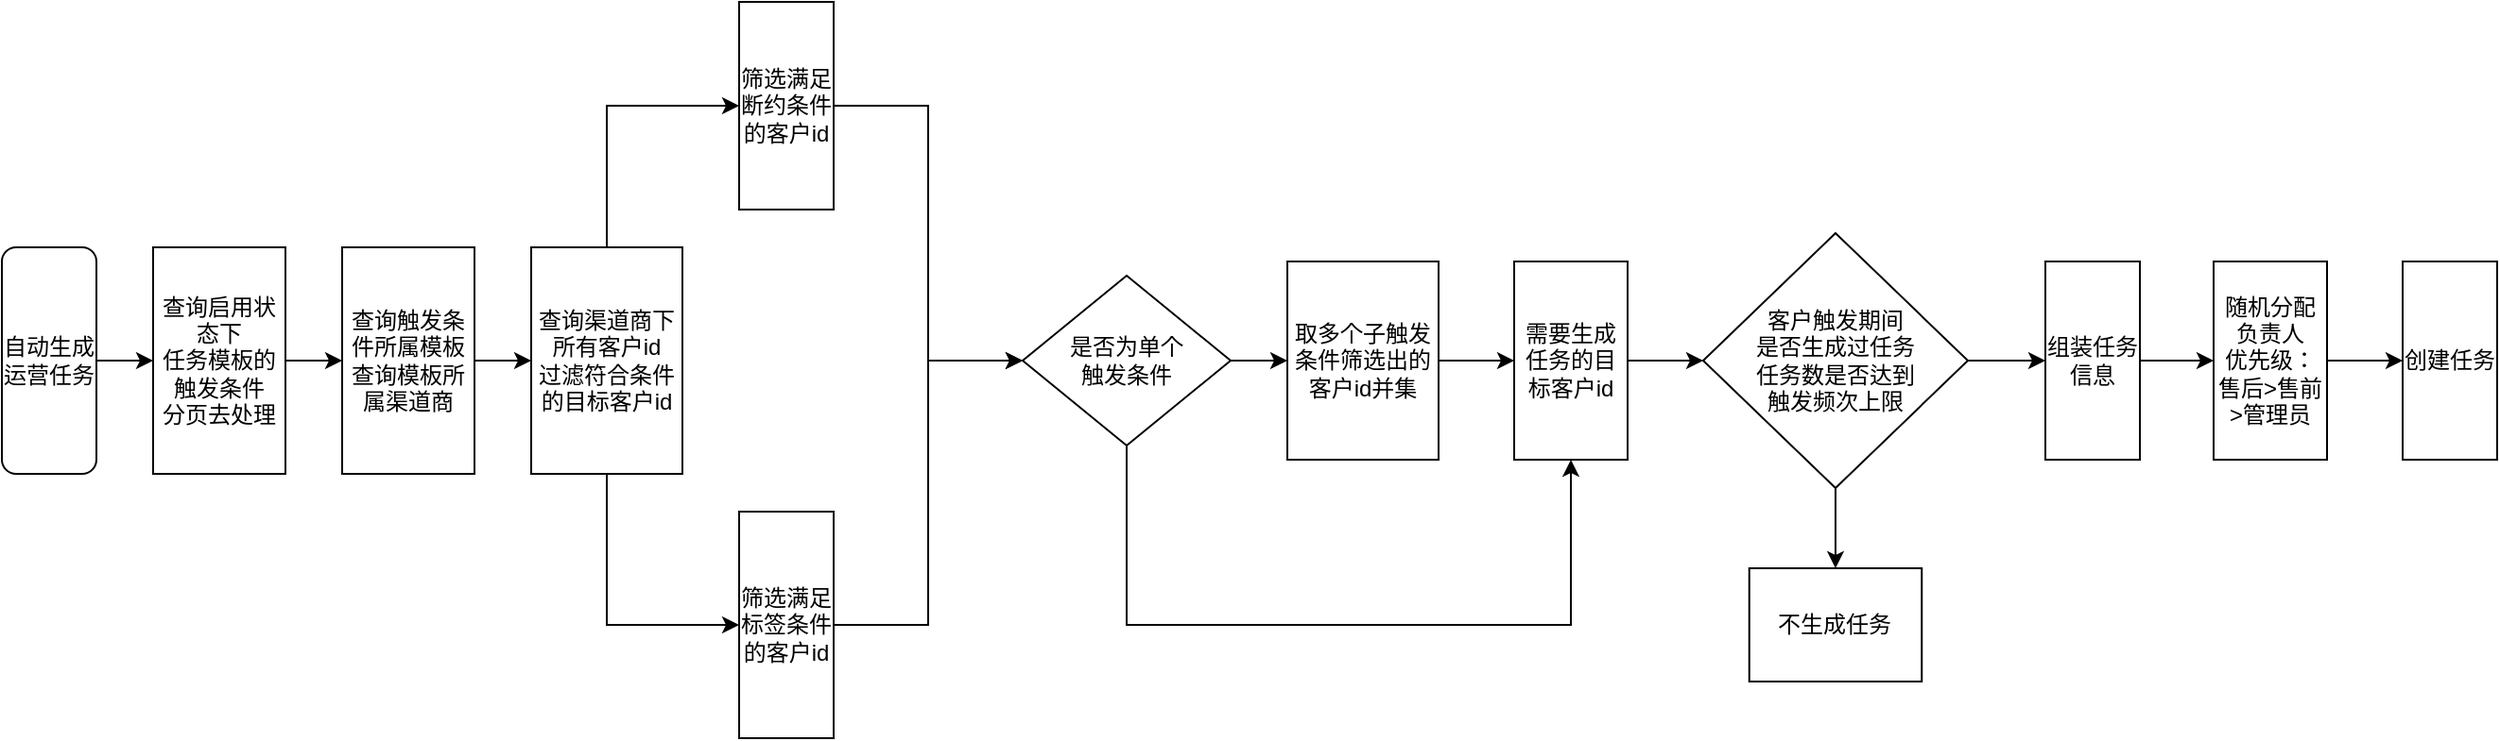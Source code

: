 <mxfile version="12.8.2" type="github"><diagram id="3Wh6ztW_ydWoCx_m_JJ4" name="第 1 页"><mxGraphModel dx="1426" dy="722" grid="1" gridSize="10" guides="1" tooltips="1" connect="1" arrows="1" fold="1" page="1" pageScale="1" pageWidth="827" pageHeight="1169" math="0" shadow="0"><root><mxCell id="0"/><mxCell id="1" parent="0"/><mxCell id="UR_d2A2pO-AxSZEn4ICj-1" value="" style="edgeStyle=orthogonalEdgeStyle;rounded=0;orthogonalLoop=1;jettySize=auto;html=1;" edge="1" parent="1" source="UR_d2A2pO-AxSZEn4ICj-2" target="UR_d2A2pO-AxSZEn4ICj-4"><mxGeometry relative="1" as="geometry"/></mxCell><mxCell id="UR_d2A2pO-AxSZEn4ICj-2" value="自动生成运营任务" style="rounded=1;whiteSpace=wrap;html=1;" vertex="1" parent="1"><mxGeometry x="40" y="230" width="50" height="120" as="geometry"/></mxCell><mxCell id="UR_d2A2pO-AxSZEn4ICj-3" value="" style="edgeStyle=orthogonalEdgeStyle;rounded=0;orthogonalLoop=1;jettySize=auto;html=1;" edge="1" parent="1" source="UR_d2A2pO-AxSZEn4ICj-4" target="UR_d2A2pO-AxSZEn4ICj-6"><mxGeometry relative="1" as="geometry"/></mxCell><mxCell id="UR_d2A2pO-AxSZEn4ICj-4" value="查询启用状态下&lt;br&gt;任务模板的触发条件&lt;br&gt;分页去处理" style="rounded=0;whiteSpace=wrap;html=1;" vertex="1" parent="1"><mxGeometry x="120" y="230" width="70" height="120" as="geometry"/></mxCell><mxCell id="UR_d2A2pO-AxSZEn4ICj-5" value="" style="edgeStyle=orthogonalEdgeStyle;rounded=0;orthogonalLoop=1;jettySize=auto;html=1;" edge="1" parent="1" source="UR_d2A2pO-AxSZEn4ICj-6" target="UR_d2A2pO-AxSZEn4ICj-10"><mxGeometry relative="1" as="geometry"/></mxCell><mxCell id="UR_d2A2pO-AxSZEn4ICj-6" value="查询触发条件所属模板&lt;br&gt;查询模板所属渠道商" style="rounded=0;whiteSpace=wrap;html=1;" vertex="1" parent="1"><mxGeometry x="220" y="230" width="70" height="120" as="geometry"/></mxCell><mxCell id="UR_d2A2pO-AxSZEn4ICj-7" value="" style="edgeStyle=orthogonalEdgeStyle;rounded=0;orthogonalLoop=1;jettySize=auto;html=1;exitX=0.5;exitY=1;exitDx=0;exitDy=0;entryX=0;entryY=0.5;entryDx=0;entryDy=0;" edge="1" parent="1" source="UR_d2A2pO-AxSZEn4ICj-10" target="UR_d2A2pO-AxSZEn4ICj-11"><mxGeometry relative="1" as="geometry"/></mxCell><mxCell id="UR_d2A2pO-AxSZEn4ICj-8" style="edgeStyle=orthogonalEdgeStyle;rounded=0;orthogonalLoop=1;jettySize=auto;html=1;exitX=0.5;exitY=0;exitDx=0;exitDy=0;entryX=0;entryY=0.5;entryDx=0;entryDy=0;" edge="1" parent="1" source="UR_d2A2pO-AxSZEn4ICj-10" target="UR_d2A2pO-AxSZEn4ICj-13"><mxGeometry relative="1" as="geometry"/></mxCell><mxCell id="UR_d2A2pO-AxSZEn4ICj-9" value="" style="edgeStyle=orthogonalEdgeStyle;rounded=0;orthogonalLoop=1;jettySize=auto;html=1;exitX=1;exitY=0.5;exitDx=0;exitDy=0;entryX=0;entryY=0.5;entryDx=0;entryDy=0;" edge="1" parent="1" source="UR_d2A2pO-AxSZEn4ICj-11" target="UR_d2A2pO-AxSZEn4ICj-16"><mxGeometry relative="1" as="geometry"><mxPoint x="390" y="560" as="targetPoint"/></mxGeometry></mxCell><mxCell id="UR_d2A2pO-AxSZEn4ICj-10" value="查询渠道商下所有客户id&lt;br&gt;过滤符合条件的目标客户id" style="rounded=0;whiteSpace=wrap;html=1;" vertex="1" parent="1"><mxGeometry x="320" y="230" width="80" height="120" as="geometry"/></mxCell><mxCell id="UR_d2A2pO-AxSZEn4ICj-11" value="筛选满足标签条件的客户id" style="rounded=0;whiteSpace=wrap;html=1;" vertex="1" parent="1"><mxGeometry x="430" y="370" width="50" height="120" as="geometry"/></mxCell><mxCell id="UR_d2A2pO-AxSZEn4ICj-12" style="edgeStyle=orthogonalEdgeStyle;rounded=0;orthogonalLoop=1;jettySize=auto;html=1;exitX=1;exitY=0.5;exitDx=0;exitDy=0;entryX=0;entryY=0.5;entryDx=0;entryDy=0;" edge="1" parent="1" source="UR_d2A2pO-AxSZEn4ICj-13" target="UR_d2A2pO-AxSZEn4ICj-16"><mxGeometry relative="1" as="geometry"><mxPoint x="390" y="560" as="targetPoint"/></mxGeometry></mxCell><mxCell id="UR_d2A2pO-AxSZEn4ICj-13" value="筛选满足断约条件的客户id" style="rounded=0;whiteSpace=wrap;html=1;" vertex="1" parent="1"><mxGeometry x="430" y="100" width="50" height="110" as="geometry"/></mxCell><mxCell id="UR_d2A2pO-AxSZEn4ICj-14" value="" style="edgeStyle=orthogonalEdgeStyle;rounded=0;orthogonalLoop=1;jettySize=auto;html=1;entryX=0;entryY=0.5;entryDx=0;entryDy=0;" edge="1" parent="1" source="UR_d2A2pO-AxSZEn4ICj-16" target="UR_d2A2pO-AxSZEn4ICj-18"><mxGeometry relative="1" as="geometry"><mxPoint x="430" y="720" as="targetPoint"/></mxGeometry></mxCell><mxCell id="UR_d2A2pO-AxSZEn4ICj-30" style="edgeStyle=orthogonalEdgeStyle;rounded=0;orthogonalLoop=1;jettySize=auto;html=1;exitX=0.5;exitY=1;exitDx=0;exitDy=0;entryX=0.5;entryY=1;entryDx=0;entryDy=0;" edge="1" parent="1" source="UR_d2A2pO-AxSZEn4ICj-16" target="UR_d2A2pO-AxSZEn4ICj-20"><mxGeometry relative="1" as="geometry"><Array as="points"><mxPoint x="635" y="430"/><mxPoint x="870" y="430"/></Array></mxGeometry></mxCell><mxCell id="UR_d2A2pO-AxSZEn4ICj-16" value="是否为单个&lt;br&gt;触发条件" style="rhombus;whiteSpace=wrap;html=1;rounded=0;" vertex="1" parent="1"><mxGeometry x="580" y="245" width="110" height="90" as="geometry"/></mxCell><mxCell id="UR_d2A2pO-AxSZEn4ICj-17" value="" style="edgeStyle=orthogonalEdgeStyle;rounded=0;orthogonalLoop=1;jettySize=auto;html=1;" edge="1" parent="1" source="UR_d2A2pO-AxSZEn4ICj-18" target="UR_d2A2pO-AxSZEn4ICj-20"><mxGeometry relative="1" as="geometry"/></mxCell><mxCell id="UR_d2A2pO-AxSZEn4ICj-18" value="取多个子触发条件筛选出的&lt;br&gt;客户id并集" style="rounded=0;whiteSpace=wrap;html=1;" vertex="1" parent="1"><mxGeometry x="720" y="237.5" width="80" height="105" as="geometry"/></mxCell><mxCell id="UR_d2A2pO-AxSZEn4ICj-19" value="" style="edgeStyle=orthogonalEdgeStyle;rounded=0;orthogonalLoop=1;jettySize=auto;html=1;entryX=0;entryY=0.5;entryDx=0;entryDy=0;" edge="1" parent="1" source="UR_d2A2pO-AxSZEn4ICj-20" target="UR_d2A2pO-AxSZEn4ICj-22"><mxGeometry relative="1" as="geometry"><mxPoint x="430" y="900" as="targetPoint"/></mxGeometry></mxCell><mxCell id="UR_d2A2pO-AxSZEn4ICj-20" value="需要生成任务的目标客户id" style="rounded=0;whiteSpace=wrap;html=1;" vertex="1" parent="1"><mxGeometry x="840" y="237.5" width="60" height="105" as="geometry"/></mxCell><mxCell id="UR_d2A2pO-AxSZEn4ICj-21" value="" style="edgeStyle=orthogonalEdgeStyle;rounded=0;orthogonalLoop=1;jettySize=auto;html=1;entryX=0;entryY=0.5;entryDx=0;entryDy=0;" edge="1" parent="1" source="UR_d2A2pO-AxSZEn4ICj-22" target="UR_d2A2pO-AxSZEn4ICj-24"><mxGeometry relative="1" as="geometry"><mxPoint x="430" y="1020" as="targetPoint"/></mxGeometry></mxCell><mxCell id="UR_d2A2pO-AxSZEn4ICj-29" style="edgeStyle=orthogonalEdgeStyle;rounded=0;orthogonalLoop=1;jettySize=auto;html=1;exitX=0.5;exitY=1;exitDx=0;exitDy=0;entryX=0.5;entryY=0;entryDx=0;entryDy=0;" edge="1" parent="1" source="UR_d2A2pO-AxSZEn4ICj-22" target="UR_d2A2pO-AxSZEn4ICj-28"><mxGeometry relative="1" as="geometry"/></mxCell><mxCell id="UR_d2A2pO-AxSZEn4ICj-22" value="客户触发期间&lt;br&gt;是否生成过任务&lt;br&gt;任务数是否达到&lt;br&gt;触发频次上限" style="rhombus;whiteSpace=wrap;html=1;rounded=0;" vertex="1" parent="1"><mxGeometry x="939.99" y="222.5" width="140" height="135" as="geometry"/></mxCell><mxCell id="UR_d2A2pO-AxSZEn4ICj-23" value="" style="edgeStyle=orthogonalEdgeStyle;rounded=0;orthogonalLoop=1;jettySize=auto;html=1;" edge="1" parent="1" source="UR_d2A2pO-AxSZEn4ICj-24" target="UR_d2A2pO-AxSZEn4ICj-26"><mxGeometry relative="1" as="geometry"/></mxCell><mxCell id="UR_d2A2pO-AxSZEn4ICj-24" value="组装任务信息" style="rounded=0;whiteSpace=wrap;html=1;" vertex="1" parent="1"><mxGeometry x="1121" y="237.5" width="50" height="105" as="geometry"/></mxCell><mxCell id="UR_d2A2pO-AxSZEn4ICj-25" value="" style="edgeStyle=orthogonalEdgeStyle;rounded=0;orthogonalLoop=1;jettySize=auto;html=1;" edge="1" parent="1" source="UR_d2A2pO-AxSZEn4ICj-26" target="UR_d2A2pO-AxSZEn4ICj-27"><mxGeometry relative="1" as="geometry"/></mxCell><mxCell id="UR_d2A2pO-AxSZEn4ICj-26" value="随机分配负责人&lt;br&gt;优先级：售后&amp;gt;售前&amp;gt;管理员" style="rounded=0;whiteSpace=wrap;html=1;" vertex="1" parent="1"><mxGeometry x="1210" y="237.5" width="60" height="105" as="geometry"/></mxCell><mxCell id="UR_d2A2pO-AxSZEn4ICj-27" value="创建任务" style="rounded=0;whiteSpace=wrap;html=1;" vertex="1" parent="1"><mxGeometry x="1310" y="237.5" width="50" height="105" as="geometry"/></mxCell><mxCell id="UR_d2A2pO-AxSZEn4ICj-28" value="不生成任务" style="rounded=0;whiteSpace=wrap;html=1;" vertex="1" parent="1"><mxGeometry x="964.37" y="400" width="91.25" height="60" as="geometry"/></mxCell></root></mxGraphModel></diagram></mxfile>
